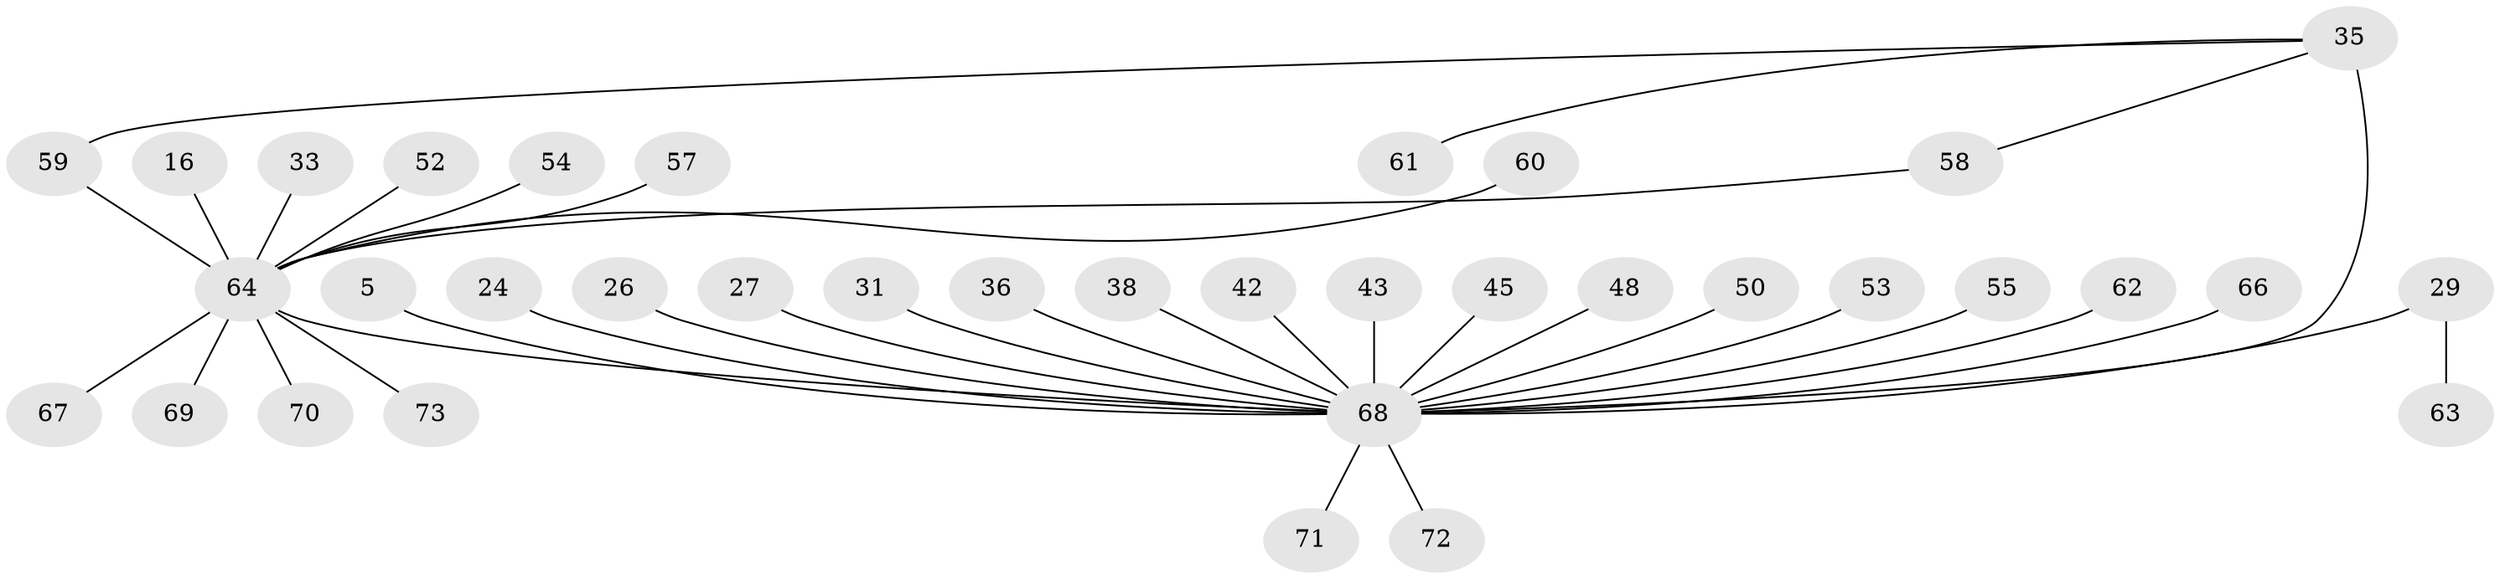 // original degree distribution, {29: 0.0136986301369863, 7: 0.0410958904109589, 4: 0.1095890410958904, 1: 0.5205479452054794, 6: 0.0547945205479452, 15: 0.0136986301369863, 11: 0.0136986301369863, 5: 0.0136986301369863, 2: 0.1780821917808219, 3: 0.0410958904109589}
// Generated by graph-tools (version 1.1) at 2025/46/03/09/25 04:46:53]
// undirected, 36 vertices, 37 edges
graph export_dot {
graph [start="1"]
  node [color=gray90,style=filled];
  5;
  16;
  24;
  26;
  27;
  29 [super="+28"];
  31;
  33;
  35 [super="+32"];
  36;
  38;
  42 [super="+34"];
  43 [super="+22"];
  45;
  48 [super="+46"];
  50;
  52;
  53 [super="+9"];
  54;
  55;
  57;
  58;
  59 [super="+39+37+47"];
  60;
  61;
  62;
  63;
  64 [super="+4+44+56+30+12+13+17+25+49+51"];
  66;
  67;
  68 [super="+40+41+65"];
  69;
  70;
  71;
  72;
  73;
  5 -- 68;
  16 -- 64 [weight=2];
  24 -- 68;
  26 -- 68;
  27 -- 68;
  29 -- 68 [weight=3];
  29 -- 63;
  31 -- 68;
  33 -- 64 [weight=2];
  35 -- 58;
  35 -- 61;
  35 -- 68 [weight=6];
  35 -- 59;
  36 -- 68;
  38 -- 68;
  42 -- 68;
  43 -- 68 [weight=2];
  45 -- 68;
  48 -- 68;
  50 -- 68;
  52 -- 64;
  53 -- 68 [weight=5];
  54 -- 64;
  55 -- 68;
  57 -- 64;
  58 -- 64;
  59 -- 64 [weight=2];
  60 -- 64;
  62 -- 68;
  64 -- 68 [weight=11];
  64 -- 67;
  64 -- 69;
  64 -- 70;
  64 -- 73;
  66 -- 68;
  68 -- 71;
  68 -- 72;
}
